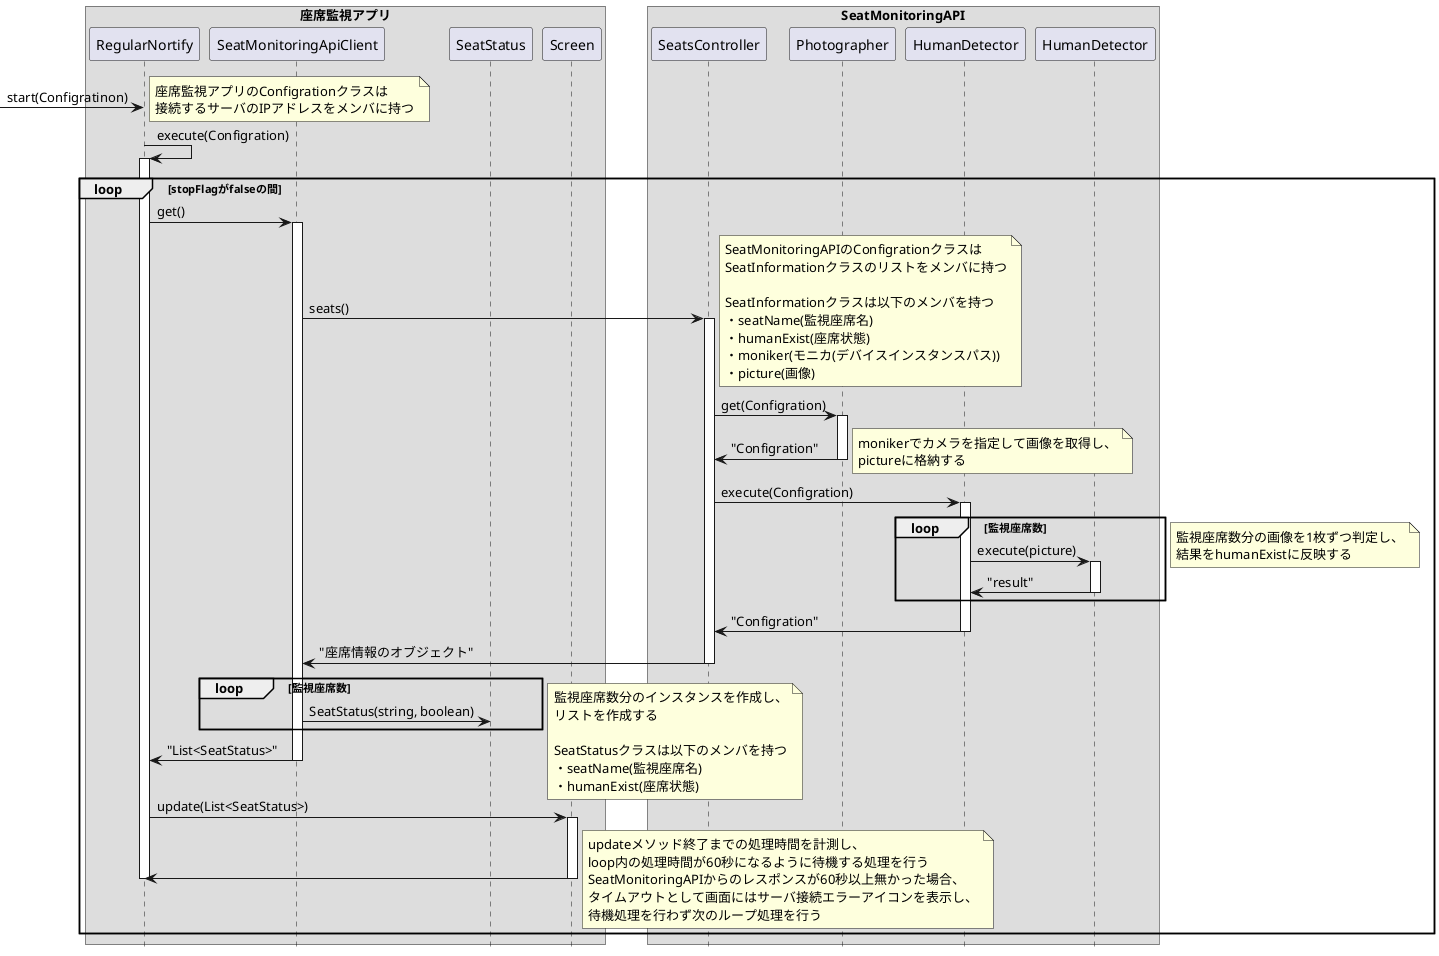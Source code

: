 @startuml 座席状態確認シーケンス図2
hide footbox
skinparam BoxPadding 20

box "座席監視アプリ"
	participant "RegularNortify" as RegularNortify
	participant "SeatMonitoringApiClient" as SeatMonitoringApiClient
	participant "SeatStatus" as SeatStatus
	participant "Screen" as Screen
end box

box "SeatMonitoringAPI"
	participant "SeatsController" as SeatsController
	participant "Photographer" as Photographer
	participant "HumanDetector" as CsHumanDetector
	participant "HumanDetector" as CppHumanDetector
end box

-> RegularNortify :start(Configratinon)
note right
	座席監視アプリのConfigrationクラスは
	接続するサーバのIPアドレスをメンバに持つ
end note

RegularNortify -> RegularNortify : execute(Configration)
activate RegularNortify

loop stopFlagがfalseの間
	RegularNortify -> SeatMonitoringApiClient : get()
	activate SeatMonitoringApiClient

	SeatMonitoringApiClient -> SeatsController : seats()
	activate SeatsController

	note right
		SeatMonitoringAPIのConfigrationクラスは
		SeatInformationクラスのリストをメンバに持つ

		SeatInformationクラスは以下のメンバを持つ
		・seatName(監視座席名)
		・humanExist(座席状態)
		・moniker(モニカ(デバイスインスタンスパス))
		・picture(画像)
	end note

	SeatsController -> Photographer : get(Configration)
	activate Photographer
	SeatsController <- Photographer : "Configration"
	deactivate Photographer
	note right
		monikerでカメラを指定して画像を取得し、
		pictureに格納する
	end note

	SeatsController -> CsHumanDetector : execute(Configration)
	activate CsHumanDetector

	loop 監視座席数
		CsHumanDetector -> CppHumanDetector : execute(picture)
		activate CppHumanDetector
		CsHumanDetector <- CppHumanDetector : "result"
		deactivate CppHumanDetector
	end
	note right
		監視座席数分の画像を1枚ずつ判定し、
		結果をhumanExistに反映する
	end note
	
	SeatsController <- CsHumanDetector : "Configration"
	deactivate CsHumanDetector

	SeatMonitoringApiClient <- SeatsController : "座席情報のオブジェクト"
	deactivate SeatsController

	loop 監視座席数
		SeatMonitoringApiClient -> SeatStatus :SeatStatus(string, boolean)
	end
	note right
		監視座席数分のインスタンスを作成し、
		リストを作成する

		SeatStatusクラスは以下のメンバを持つ
		・seatName(監視座席名)
		・humanExist(座席状態)
	end note

	RegularNortify <- SeatMonitoringApiClient : "List<SeatStatus>"
	deactivate SeatMonitoringApiClient
	|||
	RegularNortify -> Screen : update(List<SeatStatus>)
	activate Screen
	RegularNortify <- Screen
	deactivate Screen
	deactivate RegularNortify
	note right
		updateメソッド終了までの処理時間を計測し、
		loop内の処理時間が60秒になるように待機する処理を行う
		SeatMonitoringAPIからのレスポンスが60秒以上無かった場合、
		タイムアウトとして画面にはサーバ接続エラーアイコンを表示し、
		待機処理を行わず次のループ処理を行う
	end note
end

@enduml